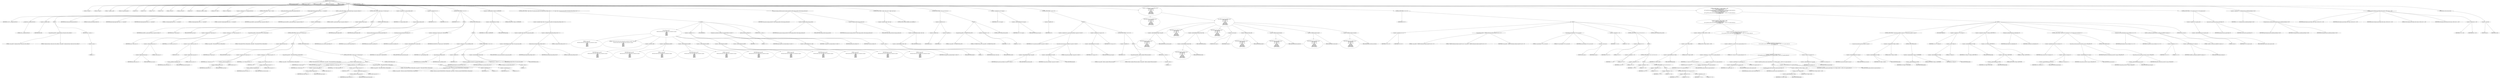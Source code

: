 digraph hostapd_notif_assoc {  
"1000115" [label = "(METHOD,hostapd_notif_assoc)" ]
"1000116" [label = "(PARAM,hostapd_data *hapd)" ]
"1000117" [label = "(PARAM,const u8 *addr)" ]
"1000118" [label = "(PARAM,const u8 *req_ies)" ]
"1000119" [label = "(PARAM,size_t req_ies_len)" ]
"1000120" [label = "(PARAM,int reassoc)" ]
"1000121" [label = "(BLOCK,,)" ]
"1000122" [label = "(LOCAL,v5: sta_info *)" ]
"1000123" [label = "(LOCAL,v6: sta_info *)" ]
"1000124" [label = "(LOCAL,v7: unsigned __int16)" ]
"1000125" [label = "(LOCAL,v8: wpa_state_machine *)" ]
"1000126" [label = "(LOCAL,v9: int)" ]
"1000127" [label = "(LOCAL,v10: int)" ]
"1000128" [label = "(LOCAL,v11: u8 *)" ]
"1000129" [label = "(LOCAL,v12: int)" ]
"1000130" [label = "(LOCAL,ie: const u8 *)" ]
"1000131" [label = "(LOCAL,iea: const u8 *)" ]
"1000132" [label = "(LOCAL,p: u8 *)" ]
"1000133" [label = "(LOCAL,elems: ieee802_11_elems)" ]
"1000134" [label = "(LOCAL,buf: u8 [ 1064 ])" ]
"1000135" [label = "(LOCAL,v19: unsigned int)" ]
"1000136" [label = "(<operator>.assignment,v19 = __readgsdword(0x14u))" ]
"1000137" [label = "(IDENTIFIER,v19,v19 = __readgsdword(0x14u))" ]
"1000138" [label = "(__readgsdword,__readgsdword(0x14u))" ]
"1000139" [label = "(LITERAL,0x14u,__readgsdword(0x14u))" ]
"1000140" [label = "(CONTROL_STRUCTURE,if ( !addr ),if ( !addr ))" ]
"1000141" [label = "(<operator>.logicalNot,!addr)" ]
"1000142" [label = "(IDENTIFIER,addr,!addr)" ]
"1000143" [label = "(BLOCK,,)" ]
"1000144" [label = "(wpa_printf,wpa_printf(2, \"hostapd_notif_assoc: Skip event with no address\"))" ]
"1000145" [label = "(LITERAL,2,wpa_printf(2, \"hostapd_notif_assoc: Skip event with no address\"))" ]
"1000146" [label = "(LITERAL,\"hostapd_notif_assoc: Skip event with no address\",wpa_printf(2, \"hostapd_notif_assoc: Skip event with no address\"))" ]
"1000147" [label = "(RETURN,return -1;,return -1;)" ]
"1000148" [label = "(<operator>.minus,-1)" ]
"1000149" [label = "(LITERAL,1,-1)" ]
"1000150" [label = "(random_add_randomness,random_add_randomness(addr, 6u))" ]
"1000151" [label = "(IDENTIFIER,addr,random_add_randomness(addr, 6u))" ]
"1000152" [label = "(LITERAL,6u,random_add_randomness(addr, 6u))" ]
"1000153" [label = "(hostapd_logger,hostapd_logger(hapd, addr, 1u, 2, \"associated\"))" ]
"1000154" [label = "(IDENTIFIER,hapd,hostapd_logger(hapd, addr, 1u, 2, \"associated\"))" ]
"1000155" [label = "(IDENTIFIER,addr,hostapd_logger(hapd, addr, 1u, 2, \"associated\"))" ]
"1000156" [label = "(LITERAL,1u,hostapd_logger(hapd, addr, 1u, 2, \"associated\"))" ]
"1000157" [label = "(LITERAL,2,hostapd_logger(hapd, addr, 1u, 2, \"associated\"))" ]
"1000158" [label = "(LITERAL,\"associated\",hostapd_logger(hapd, addr, 1u, 2, \"associated\"))" ]
"1000159" [label = "(ieee802_11_parse_elems,ieee802_11_parse_elems(req_ies, req_ies_len, &elems, 0))" ]
"1000160" [label = "(IDENTIFIER,req_ies,ieee802_11_parse_elems(req_ies, req_ies_len, &elems, 0))" ]
"1000161" [label = "(IDENTIFIER,req_ies_len,ieee802_11_parse_elems(req_ies, req_ies_len, &elems, 0))" ]
"1000162" [label = "(<operator>.addressOf,&elems)" ]
"1000163" [label = "(IDENTIFIER,elems,ieee802_11_parse_elems(req_ies, req_ies_len, &elems, 0))" ]
"1000164" [label = "(LITERAL,0,ieee802_11_parse_elems(req_ies, req_ies_len, &elems, 0))" ]
"1000165" [label = "(CONTROL_STRUCTURE,if ( elems.wps_ie ),if ( elems.wps_ie ))" ]
"1000166" [label = "(<operator>.fieldAccess,elems.wps_ie)" ]
"1000167" [label = "(IDENTIFIER,elems,if ( elems.wps_ie ))" ]
"1000168" [label = "(FIELD_IDENTIFIER,wps_ie,wps_ie)" ]
"1000169" [label = "(BLOCK,,)" ]
"1000170" [label = "(<operator>.assignment,iea = elems.wps_ie - 2)" ]
"1000171" [label = "(IDENTIFIER,iea,iea = elems.wps_ie - 2)" ]
"1000172" [label = "(<operator>.subtraction,elems.wps_ie - 2)" ]
"1000173" [label = "(<operator>.fieldAccess,elems.wps_ie)" ]
"1000174" [label = "(IDENTIFIER,elems,elems.wps_ie - 2)" ]
"1000175" [label = "(FIELD_IDENTIFIER,wps_ie,wps_ie)" ]
"1000176" [label = "(LITERAL,2,elems.wps_ie - 2)" ]
"1000177" [label = "(<operator>.assignment,p = (u8 *)(elems.wps_ie_len + 2))" ]
"1000178" [label = "(IDENTIFIER,p,p = (u8 *)(elems.wps_ie_len + 2))" ]
"1000179" [label = "(<operator>.cast,(u8 *)(elems.wps_ie_len + 2))" ]
"1000180" [label = "(UNKNOWN,u8 *,u8 *)" ]
"1000181" [label = "(<operator>.addition,elems.wps_ie_len + 2)" ]
"1000182" [label = "(<operator>.fieldAccess,elems.wps_ie_len)" ]
"1000183" [label = "(IDENTIFIER,elems,elems.wps_ie_len + 2)" ]
"1000184" [label = "(FIELD_IDENTIFIER,wps_ie_len,wps_ie_len)" ]
"1000185" [label = "(LITERAL,2,elems.wps_ie_len + 2)" ]
"1000186" [label = "(wpa_printf,wpa_printf(2, \"STA included WPS IE in (Re)AssocReq\"))" ]
"1000187" [label = "(LITERAL,2,wpa_printf(2, \"STA included WPS IE in (Re)AssocReq\"))" ]
"1000188" [label = "(LITERAL,\"STA included WPS IE in (Re)AssocReq\",wpa_printf(2, \"STA included WPS IE in (Re)AssocReq\"))" ]
"1000189" [label = "(CONTROL_STRUCTURE,else,else)" ]
"1000190" [label = "(CONTROL_STRUCTURE,if ( elems.rsn_ie ),if ( elems.rsn_ie ))" ]
"1000191" [label = "(<operator>.fieldAccess,elems.rsn_ie)" ]
"1000192" [label = "(IDENTIFIER,elems,if ( elems.rsn_ie ))" ]
"1000193" [label = "(FIELD_IDENTIFIER,rsn_ie,rsn_ie)" ]
"1000194" [label = "(BLOCK,,)" ]
"1000195" [label = "(<operator>.assignment,iea = elems.rsn_ie - 2)" ]
"1000196" [label = "(IDENTIFIER,iea,iea = elems.rsn_ie - 2)" ]
"1000197" [label = "(<operator>.subtraction,elems.rsn_ie - 2)" ]
"1000198" [label = "(<operator>.fieldAccess,elems.rsn_ie)" ]
"1000199" [label = "(IDENTIFIER,elems,elems.rsn_ie - 2)" ]
"1000200" [label = "(FIELD_IDENTIFIER,rsn_ie,rsn_ie)" ]
"1000201" [label = "(LITERAL,2,elems.rsn_ie - 2)" ]
"1000202" [label = "(<operator>.assignment,p = (u8 *)(elems.rsn_ie_len + 2))" ]
"1000203" [label = "(IDENTIFIER,p,p = (u8 *)(elems.rsn_ie_len + 2))" ]
"1000204" [label = "(<operator>.cast,(u8 *)(elems.rsn_ie_len + 2))" ]
"1000205" [label = "(UNKNOWN,u8 *,u8 *)" ]
"1000206" [label = "(<operator>.addition,elems.rsn_ie_len + 2)" ]
"1000207" [label = "(<operator>.fieldAccess,elems.rsn_ie_len)" ]
"1000208" [label = "(IDENTIFIER,elems,elems.rsn_ie_len + 2)" ]
"1000209" [label = "(FIELD_IDENTIFIER,rsn_ie_len,rsn_ie_len)" ]
"1000210" [label = "(LITERAL,2,elems.rsn_ie_len + 2)" ]
"1000211" [label = "(wpa_printf,wpa_printf(2, \"STA included RSN IE in (Re)AssocReq\"))" ]
"1000212" [label = "(LITERAL,2,wpa_printf(2, \"STA included RSN IE in (Re)AssocReq\"))" ]
"1000213" [label = "(LITERAL,\"STA included RSN IE in (Re)AssocReq\",wpa_printf(2, \"STA included RSN IE in (Re)AssocReq\"))" ]
"1000214" [label = "(CONTROL_STRUCTURE,else,else)" ]
"1000215" [label = "(CONTROL_STRUCTURE,if ( elems.wpa_ie ),if ( elems.wpa_ie ))" ]
"1000216" [label = "(<operator>.fieldAccess,elems.wpa_ie)" ]
"1000217" [label = "(IDENTIFIER,elems,if ( elems.wpa_ie ))" ]
"1000218" [label = "(FIELD_IDENTIFIER,wpa_ie,wpa_ie)" ]
"1000219" [label = "(BLOCK,,)" ]
"1000220" [label = "(<operator>.assignment,iea = elems.wpa_ie - 2)" ]
"1000221" [label = "(IDENTIFIER,iea,iea = elems.wpa_ie - 2)" ]
"1000222" [label = "(<operator>.subtraction,elems.wpa_ie - 2)" ]
"1000223" [label = "(<operator>.fieldAccess,elems.wpa_ie)" ]
"1000224" [label = "(IDENTIFIER,elems,elems.wpa_ie - 2)" ]
"1000225" [label = "(FIELD_IDENTIFIER,wpa_ie,wpa_ie)" ]
"1000226" [label = "(LITERAL,2,elems.wpa_ie - 2)" ]
"1000227" [label = "(<operator>.assignment,p = (u8 *)(elems.wpa_ie_len + 2))" ]
"1000228" [label = "(IDENTIFIER,p,p = (u8 *)(elems.wpa_ie_len + 2))" ]
"1000229" [label = "(<operator>.cast,(u8 *)(elems.wpa_ie_len + 2))" ]
"1000230" [label = "(UNKNOWN,u8 *,u8 *)" ]
"1000231" [label = "(<operator>.addition,elems.wpa_ie_len + 2)" ]
"1000232" [label = "(<operator>.fieldAccess,elems.wpa_ie_len)" ]
"1000233" [label = "(IDENTIFIER,elems,elems.wpa_ie_len + 2)" ]
"1000234" [label = "(FIELD_IDENTIFIER,wpa_ie_len,wpa_ie_len)" ]
"1000235" [label = "(LITERAL,2,elems.wpa_ie_len + 2)" ]
"1000236" [label = "(wpa_printf,wpa_printf(2, \"STA included WPA IE in (Re)AssocReq\"))" ]
"1000237" [label = "(LITERAL,2,wpa_printf(2, \"STA included WPA IE in (Re)AssocReq\"))" ]
"1000238" [label = "(LITERAL,\"STA included WPA IE in (Re)AssocReq\",wpa_printf(2, \"STA included WPA IE in (Re)AssocReq\"))" ]
"1000239" [label = "(CONTROL_STRUCTURE,else,else)" ]
"1000240" [label = "(BLOCK,,)" ]
"1000241" [label = "(wpa_printf,wpa_printf(2, \"STA did not include WPS/RSN/WPA IE in (Re)AssocReq\"))" ]
"1000242" [label = "(LITERAL,2,wpa_printf(2, \"STA did not include WPS/RSN/WPA IE in (Re)AssocReq\"))" ]
"1000243" [label = "(LITERAL,\"STA did not include WPS/RSN/WPA IE in (Re)AssocReq\",wpa_printf(2, \"STA did not include WPS/RSN/WPA IE in (Re)AssocReq\"))" ]
"1000244" [label = "(<operator>.assignment,p = 0)" ]
"1000245" [label = "(IDENTIFIER,p,p = 0)" ]
"1000246" [label = "(LITERAL,0,p = 0)" ]
"1000247" [label = "(<operator>.assignment,iea = 0)" ]
"1000248" [label = "(IDENTIFIER,iea,iea = 0)" ]
"1000249" [label = "(LITERAL,0,iea = 0)" ]
"1000250" [label = "(<operator>.assignment,v5 = ap_get_sta(hapd, addr))" ]
"1000251" [label = "(IDENTIFIER,v5,v5 = ap_get_sta(hapd, addr))" ]
"1000252" [label = "(ap_get_sta,ap_get_sta(hapd, addr))" ]
"1000253" [label = "(IDENTIFIER,hapd,ap_get_sta(hapd, addr))" ]
"1000254" [label = "(IDENTIFIER,addr,ap_get_sta(hapd, addr))" ]
"1000255" [label = "(<operator>.assignment,v6 = v5)" ]
"1000256" [label = "(IDENTIFIER,v6,v6 = v5)" ]
"1000257" [label = "(IDENTIFIER,v5,v6 = v5)" ]
"1000258" [label = "(CONTROL_STRUCTURE,if ( v5 ),if ( v5 ))" ]
"1000259" [label = "(IDENTIFIER,v5,if ( v5 ))" ]
"1000260" [label = "(BLOCK,,)" ]
"1000261" [label = "(ap_sta_no_session_timeout,ap_sta_no_session_timeout(hapd, v5))" ]
"1000262" [label = "(IDENTIFIER,hapd,ap_sta_no_session_timeout(hapd, v5))" ]
"1000263" [label = "(IDENTIFIER,v5,ap_sta_no_session_timeout(hapd, v5))" ]
"1000264" [label = "(accounting_sta_stop,accounting_sta_stop(hapd, v6))" ]
"1000265" [label = "(IDENTIFIER,hapd,accounting_sta_stop(hapd, v6))" ]
"1000266" [label = "(IDENTIFIER,v6,accounting_sta_stop(hapd, v6))" ]
"1000267" [label = "(<operator>.assignment,v6->timeout_next = STA_NULLFUNC)" ]
"1000268" [label = "(<operator>.indirectFieldAccess,v6->timeout_next)" ]
"1000269" [label = "(IDENTIFIER,v6,v6->timeout_next = STA_NULLFUNC)" ]
"1000270" [label = "(FIELD_IDENTIFIER,timeout_next,timeout_next)" ]
"1000271" [label = "(IDENTIFIER,STA_NULLFUNC,v6->timeout_next = STA_NULLFUNC)" ]
"1000272" [label = "(CONTROL_STRUCTURE,else,else)" ]
"1000273" [label = "(BLOCK,,)" ]
"1000274" [label = "(<operator>.assignment,v6 = ap_sta_add(hapd, addr))" ]
"1000275" [label = "(IDENTIFIER,v6,v6 = ap_sta_add(hapd, addr))" ]
"1000276" [label = "(ap_sta_add,ap_sta_add(hapd, addr))" ]
"1000277" [label = "(IDENTIFIER,hapd,ap_sta_add(hapd, addr))" ]
"1000278" [label = "(IDENTIFIER,addr,ap_sta_add(hapd, addr))" ]
"1000279" [label = "(CONTROL_STRUCTURE,if ( !v6 ),if ( !v6 ))" ]
"1000280" [label = "(<operator>.logicalNot,!v6)" ]
"1000281" [label = "(IDENTIFIER,v6,!v6)" ]
"1000282" [label = "(BLOCK,,)" ]
"1000283" [label = "(hostapd_drv_sta_disassoc,hostapd_drv_sta_disassoc(hapd, addr, 5))" ]
"1000284" [label = "(IDENTIFIER,hapd,hostapd_drv_sta_disassoc(hapd, addr, 5))" ]
"1000285" [label = "(IDENTIFIER,addr,hostapd_drv_sta_disassoc(hapd, addr, 5))" ]
"1000286" [label = "(LITERAL,5,hostapd_drv_sta_disassoc(hapd, addr, 5))" ]
"1000287" [label = "(RETURN,return -1;,return -1;)" ]
"1000288" [label = "(<operator>.minus,-1)" ]
"1000289" [label = "(LITERAL,1,-1)" ]
"1000290" [label = "(<operators>.assignmentAnd,v6->flags &= 0xFFFECFFF)" ]
"1000291" [label = "(<operator>.indirectFieldAccess,v6->flags)" ]
"1000292" [label = "(IDENTIFIER,v6,v6->flags &= 0xFFFECFFF)" ]
"1000293" [label = "(FIELD_IDENTIFIER,flags,flags)" ]
"1000294" [label = "(LITERAL,0xFFFECFFF,v6->flags &= 0xFFFECFFF)" ]
"1000295" [label = "(CONTROL_STRUCTURE,if ( !hapd->iface->drv_max_acl_mac_addrs && hostapd_check_acl(hapd, addr, 0) != 1 ),if ( !hapd->iface->drv_max_acl_mac_addrs && hostapd_check_acl(hapd, addr, 0) != 1 ))" ]
"1000296" [label = "(<operator>.logicalAnd,!hapd->iface->drv_max_acl_mac_addrs && hostapd_check_acl(hapd, addr, 0) != 1)" ]
"1000297" [label = "(<operator>.logicalNot,!hapd->iface->drv_max_acl_mac_addrs)" ]
"1000298" [label = "(<operator>.indirectFieldAccess,hapd->iface->drv_max_acl_mac_addrs)" ]
"1000299" [label = "(<operator>.indirectFieldAccess,hapd->iface)" ]
"1000300" [label = "(IDENTIFIER,hapd,!hapd->iface->drv_max_acl_mac_addrs)" ]
"1000301" [label = "(FIELD_IDENTIFIER,iface,iface)" ]
"1000302" [label = "(FIELD_IDENTIFIER,drv_max_acl_mac_addrs,drv_max_acl_mac_addrs)" ]
"1000303" [label = "(<operator>.notEquals,hostapd_check_acl(hapd, addr, 0) != 1)" ]
"1000304" [label = "(hostapd_check_acl,hostapd_check_acl(hapd, addr, 0))" ]
"1000305" [label = "(IDENTIFIER,hapd,hostapd_check_acl(hapd, addr, 0))" ]
"1000306" [label = "(IDENTIFIER,addr,hostapd_check_acl(hapd, addr, 0))" ]
"1000307" [label = "(LITERAL,0,hostapd_check_acl(hapd, addr, 0))" ]
"1000308" [label = "(LITERAL,1,hostapd_check_acl(hapd, addr, 0) != 1)" ]
"1000309" [label = "(BLOCK,,)" ]
"1000310" [label = "(wpa_printf,wpa_printf(\n      3,\n      \"STA %02x:%02x:%02x:%02x:%02x:%02x not allowed to connect\",\n      *addr,\n      addr[1],\n      addr[2],\n      addr[3],\n      addr[4],\n      addr[5]))" ]
"1000311" [label = "(LITERAL,3,wpa_printf(\n      3,\n      \"STA %02x:%02x:%02x:%02x:%02x:%02x not allowed to connect\",\n      *addr,\n      addr[1],\n      addr[2],\n      addr[3],\n      addr[4],\n      addr[5]))" ]
"1000312" [label = "(LITERAL,\"STA %02x:%02x:%02x:%02x:%02x:%02x not allowed to connect\",wpa_printf(\n      3,\n      \"STA %02x:%02x:%02x:%02x:%02x:%02x not allowed to connect\",\n      *addr,\n      addr[1],\n      addr[2],\n      addr[3],\n      addr[4],\n      addr[5]))" ]
"1000313" [label = "(<operator>.indirection,*addr)" ]
"1000314" [label = "(IDENTIFIER,addr,wpa_printf(\n      3,\n      \"STA %02x:%02x:%02x:%02x:%02x:%02x not allowed to connect\",\n      *addr,\n      addr[1],\n      addr[2],\n      addr[3],\n      addr[4],\n      addr[5]))" ]
"1000315" [label = "(<operator>.indirectIndexAccess,addr[1])" ]
"1000316" [label = "(IDENTIFIER,addr,wpa_printf(\n      3,\n      \"STA %02x:%02x:%02x:%02x:%02x:%02x not allowed to connect\",\n      *addr,\n      addr[1],\n      addr[2],\n      addr[3],\n      addr[4],\n      addr[5]))" ]
"1000317" [label = "(LITERAL,1,wpa_printf(\n      3,\n      \"STA %02x:%02x:%02x:%02x:%02x:%02x not allowed to connect\",\n      *addr,\n      addr[1],\n      addr[2],\n      addr[3],\n      addr[4],\n      addr[5]))" ]
"1000318" [label = "(<operator>.indirectIndexAccess,addr[2])" ]
"1000319" [label = "(IDENTIFIER,addr,wpa_printf(\n      3,\n      \"STA %02x:%02x:%02x:%02x:%02x:%02x not allowed to connect\",\n      *addr,\n      addr[1],\n      addr[2],\n      addr[3],\n      addr[4],\n      addr[5]))" ]
"1000320" [label = "(LITERAL,2,wpa_printf(\n      3,\n      \"STA %02x:%02x:%02x:%02x:%02x:%02x not allowed to connect\",\n      *addr,\n      addr[1],\n      addr[2],\n      addr[3],\n      addr[4],\n      addr[5]))" ]
"1000321" [label = "(<operator>.indirectIndexAccess,addr[3])" ]
"1000322" [label = "(IDENTIFIER,addr,wpa_printf(\n      3,\n      \"STA %02x:%02x:%02x:%02x:%02x:%02x not allowed to connect\",\n      *addr,\n      addr[1],\n      addr[2],\n      addr[3],\n      addr[4],\n      addr[5]))" ]
"1000323" [label = "(LITERAL,3,wpa_printf(\n      3,\n      \"STA %02x:%02x:%02x:%02x:%02x:%02x not allowed to connect\",\n      *addr,\n      addr[1],\n      addr[2],\n      addr[3],\n      addr[4],\n      addr[5]))" ]
"1000324" [label = "(<operator>.indirectIndexAccess,addr[4])" ]
"1000325" [label = "(IDENTIFIER,addr,wpa_printf(\n      3,\n      \"STA %02x:%02x:%02x:%02x:%02x:%02x not allowed to connect\",\n      *addr,\n      addr[1],\n      addr[2],\n      addr[3],\n      addr[4],\n      addr[5]))" ]
"1000326" [label = "(LITERAL,4,wpa_printf(\n      3,\n      \"STA %02x:%02x:%02x:%02x:%02x:%02x not allowed to connect\",\n      *addr,\n      addr[1],\n      addr[2],\n      addr[3],\n      addr[4],\n      addr[5]))" ]
"1000327" [label = "(<operator>.indirectIndexAccess,addr[5])" ]
"1000328" [label = "(IDENTIFIER,addr,wpa_printf(\n      3,\n      \"STA %02x:%02x:%02x:%02x:%02x:%02x not allowed to connect\",\n      *addr,\n      addr[1],\n      addr[2],\n      addr[3],\n      addr[4],\n      addr[5]))" ]
"1000329" [label = "(LITERAL,5,wpa_printf(\n      3,\n      \"STA %02x:%02x:%02x:%02x:%02x:%02x not allowed to connect\",\n      *addr,\n      addr[1],\n      addr[2],\n      addr[3],\n      addr[4],\n      addr[5]))" ]
"1000330" [label = "(<operator>.assignment,v7 = 1)" ]
"1000331" [label = "(IDENTIFIER,v7,v7 = 1)" ]
"1000332" [label = "(LITERAL,1,v7 = 1)" ]
"1000333" [label = "(JUMP_TARGET,fail)" ]
"1000334" [label = "(hostapd_drv_sta_disassoc,hostapd_drv_sta_disassoc(hapd, v6->addr, v7))" ]
"1000335" [label = "(IDENTIFIER,hapd,hostapd_drv_sta_disassoc(hapd, v6->addr, v7))" ]
"1000336" [label = "(<operator>.indirectFieldAccess,v6->addr)" ]
"1000337" [label = "(IDENTIFIER,v6,hostapd_drv_sta_disassoc(hapd, v6->addr, v7))" ]
"1000338" [label = "(FIELD_IDENTIFIER,addr,addr)" ]
"1000339" [label = "(IDENTIFIER,v7,hostapd_drv_sta_disassoc(hapd, v6->addr, v7))" ]
"1000340" [label = "(ap_free_sta,ap_free_sta(hapd, v6))" ]
"1000341" [label = "(IDENTIFIER,hapd,ap_free_sta(hapd, v6))" ]
"1000342" [label = "(IDENTIFIER,v6,ap_free_sta(hapd, v6))" ]
"1000343" [label = "(RETURN,return -1;,return -1;)" ]
"1000344" [label = "(<operator>.minus,-1)" ]
"1000345" [label = "(LITERAL,1,-1)" ]
"1000346" [label = "(ap_copy_sta_supp_op_classes,ap_copy_sta_supp_op_classes(v6, elems.supp_op_classes, elems.supp_op_classes_len))" ]
"1000347" [label = "(IDENTIFIER,v6,ap_copy_sta_supp_op_classes(v6, elems.supp_op_classes, elems.supp_op_classes_len))" ]
"1000348" [label = "(<operator>.fieldAccess,elems.supp_op_classes)" ]
"1000349" [label = "(IDENTIFIER,elems,ap_copy_sta_supp_op_classes(v6, elems.supp_op_classes, elems.supp_op_classes_len))" ]
"1000350" [label = "(FIELD_IDENTIFIER,supp_op_classes,supp_op_classes)" ]
"1000351" [label = "(<operator>.fieldAccess,elems.supp_op_classes_len)" ]
"1000352" [label = "(IDENTIFIER,elems,ap_copy_sta_supp_op_classes(v6, elems.supp_op_classes, elems.supp_op_classes_len))" ]
"1000353" [label = "(FIELD_IDENTIFIER,supp_op_classes_len,supp_op_classes_len)" ]
"1000354" [label = "(CONTROL_STRUCTURE,if ( !hapd->conf->wpa ),if ( !hapd->conf->wpa ))" ]
"1000355" [label = "(<operator>.logicalNot,!hapd->conf->wpa)" ]
"1000356" [label = "(<operator>.indirectFieldAccess,hapd->conf->wpa)" ]
"1000357" [label = "(<operator>.indirectFieldAccess,hapd->conf)" ]
"1000358" [label = "(IDENTIFIER,hapd,!hapd->conf->wpa)" ]
"1000359" [label = "(FIELD_IDENTIFIER,conf,conf)" ]
"1000360" [label = "(FIELD_IDENTIFIER,wpa,wpa)" ]
"1000361" [label = "(CONTROL_STRUCTURE,goto LABEL_43;,goto LABEL_43;)" ]
"1000362" [label = "(CONTROL_STRUCTURE,if ( !iea || !p ),if ( !iea || !p ))" ]
"1000363" [label = "(<operator>.logicalOr,!iea || !p)" ]
"1000364" [label = "(<operator>.logicalNot,!iea)" ]
"1000365" [label = "(IDENTIFIER,iea,!iea)" ]
"1000366" [label = "(<operator>.logicalNot,!p)" ]
"1000367" [label = "(IDENTIFIER,p,!p)" ]
"1000368" [label = "(BLOCK,,)" ]
"1000369" [label = "(wpa_printf,wpa_printf(2, \"No WPA/RSN IE from STA\"))" ]
"1000370" [label = "(LITERAL,2,wpa_printf(2, \"No WPA/RSN IE from STA\"))" ]
"1000371" [label = "(LITERAL,\"No WPA/RSN IE from STA\",wpa_printf(2, \"No WPA/RSN IE from STA\"))" ]
"1000372" [label = "(<operator>.assignment,v7 = 13)" ]
"1000373" [label = "(IDENTIFIER,v7,v7 = 13)" ]
"1000374" [label = "(LITERAL,13,v7 = 13)" ]
"1000375" [label = "(CONTROL_STRUCTURE,goto fail;,goto fail;)" ]
"1000376" [label = "(<operator>.assignment,v8 = v6->wpa_sm)" ]
"1000377" [label = "(IDENTIFIER,v8,v8 = v6->wpa_sm)" ]
"1000378" [label = "(<operator>.indirectFieldAccess,v6->wpa_sm)" ]
"1000379" [label = "(IDENTIFIER,v6,v8 = v6->wpa_sm)" ]
"1000380" [label = "(FIELD_IDENTIFIER,wpa_sm,wpa_sm)" ]
"1000381" [label = "(CONTROL_STRUCTURE,if ( !v8 ),if ( !v8 ))" ]
"1000382" [label = "(<operator>.logicalNot,!v8)" ]
"1000383" [label = "(IDENTIFIER,v8,!v8)" ]
"1000384" [label = "(BLOCK,,)" ]
"1000385" [label = "(<operator>.assignment,v8 = wpa_auth_sta_init(hapd->wpa_auth, v6->addr, 0))" ]
"1000386" [label = "(IDENTIFIER,v8,v8 = wpa_auth_sta_init(hapd->wpa_auth, v6->addr, 0))" ]
"1000387" [label = "(wpa_auth_sta_init,wpa_auth_sta_init(hapd->wpa_auth, v6->addr, 0))" ]
"1000388" [label = "(<operator>.indirectFieldAccess,hapd->wpa_auth)" ]
"1000389" [label = "(IDENTIFIER,hapd,wpa_auth_sta_init(hapd->wpa_auth, v6->addr, 0))" ]
"1000390" [label = "(FIELD_IDENTIFIER,wpa_auth,wpa_auth)" ]
"1000391" [label = "(<operator>.indirectFieldAccess,v6->addr)" ]
"1000392" [label = "(IDENTIFIER,v6,wpa_auth_sta_init(hapd->wpa_auth, v6->addr, 0))" ]
"1000393" [label = "(FIELD_IDENTIFIER,addr,addr)" ]
"1000394" [label = "(LITERAL,0,wpa_auth_sta_init(hapd->wpa_auth, v6->addr, 0))" ]
"1000395" [label = "(<operator>.assignment,v6->wpa_sm = v8)" ]
"1000396" [label = "(<operator>.indirectFieldAccess,v6->wpa_sm)" ]
"1000397" [label = "(IDENTIFIER,v6,v6->wpa_sm = v8)" ]
"1000398" [label = "(FIELD_IDENTIFIER,wpa_sm,wpa_sm)" ]
"1000399" [label = "(IDENTIFIER,v8,v6->wpa_sm = v8)" ]
"1000400" [label = "(CONTROL_STRUCTURE,if ( !v8 ),if ( !v8 ))" ]
"1000401" [label = "(<operator>.logicalNot,!v8)" ]
"1000402" [label = "(IDENTIFIER,v8,!v8)" ]
"1000403" [label = "(BLOCK,,)" ]
"1000404" [label = "(wpa_printf,wpa_printf(5, \"Failed to initialize WPA state machine\"))" ]
"1000405" [label = "(LITERAL,5,wpa_printf(5, \"Failed to initialize WPA state machine\"))" ]
"1000406" [label = "(LITERAL,\"Failed to initialize WPA state machine\",wpa_printf(5, \"Failed to initialize WPA state machine\"))" ]
"1000407" [label = "(RETURN,return -1;,return -1;)" ]
"1000408" [label = "(<operator>.minus,-1)" ]
"1000409" [label = "(LITERAL,1,-1)" ]
"1000410" [label = "(<operator>.assignment,v9 = wpa_validate_wpa_ie(\n         hapd->wpa_auth,\n         v8,\n         hapd->iface->freq,\n         iea,\n         (size_t)p,\n         elems.mdie,\n         elems.mdie_len,\n         elems.owe_dh,\n         elems.owe_dh_len))" ]
"1000411" [label = "(IDENTIFIER,v9,v9 = wpa_validate_wpa_ie(\n         hapd->wpa_auth,\n         v8,\n         hapd->iface->freq,\n         iea,\n         (size_t)p,\n         elems.mdie,\n         elems.mdie_len,\n         elems.owe_dh,\n         elems.owe_dh_len))" ]
"1000412" [label = "(wpa_validate_wpa_ie,wpa_validate_wpa_ie(\n         hapd->wpa_auth,\n         v8,\n         hapd->iface->freq,\n         iea,\n         (size_t)p,\n         elems.mdie,\n         elems.mdie_len,\n         elems.owe_dh,\n         elems.owe_dh_len))" ]
"1000413" [label = "(<operator>.indirectFieldAccess,hapd->wpa_auth)" ]
"1000414" [label = "(IDENTIFIER,hapd,wpa_validate_wpa_ie(\n         hapd->wpa_auth,\n         v8,\n         hapd->iface->freq,\n         iea,\n         (size_t)p,\n         elems.mdie,\n         elems.mdie_len,\n         elems.owe_dh,\n         elems.owe_dh_len))" ]
"1000415" [label = "(FIELD_IDENTIFIER,wpa_auth,wpa_auth)" ]
"1000416" [label = "(IDENTIFIER,v8,wpa_validate_wpa_ie(\n         hapd->wpa_auth,\n         v8,\n         hapd->iface->freq,\n         iea,\n         (size_t)p,\n         elems.mdie,\n         elems.mdie_len,\n         elems.owe_dh,\n         elems.owe_dh_len))" ]
"1000417" [label = "(<operator>.indirectFieldAccess,hapd->iface->freq)" ]
"1000418" [label = "(<operator>.indirectFieldAccess,hapd->iface)" ]
"1000419" [label = "(IDENTIFIER,hapd,wpa_validate_wpa_ie(\n         hapd->wpa_auth,\n         v8,\n         hapd->iface->freq,\n         iea,\n         (size_t)p,\n         elems.mdie,\n         elems.mdie_len,\n         elems.owe_dh,\n         elems.owe_dh_len))" ]
"1000420" [label = "(FIELD_IDENTIFIER,iface,iface)" ]
"1000421" [label = "(FIELD_IDENTIFIER,freq,freq)" ]
"1000422" [label = "(IDENTIFIER,iea,wpa_validate_wpa_ie(\n         hapd->wpa_auth,\n         v8,\n         hapd->iface->freq,\n         iea,\n         (size_t)p,\n         elems.mdie,\n         elems.mdie_len,\n         elems.owe_dh,\n         elems.owe_dh_len))" ]
"1000423" [label = "(<operator>.cast,(size_t)p)" ]
"1000424" [label = "(UNKNOWN,size_t,size_t)" ]
"1000425" [label = "(IDENTIFIER,p,(size_t)p)" ]
"1000426" [label = "(<operator>.fieldAccess,elems.mdie)" ]
"1000427" [label = "(IDENTIFIER,elems,wpa_validate_wpa_ie(\n         hapd->wpa_auth,\n         v8,\n         hapd->iface->freq,\n         iea,\n         (size_t)p,\n         elems.mdie,\n         elems.mdie_len,\n         elems.owe_dh,\n         elems.owe_dh_len))" ]
"1000428" [label = "(FIELD_IDENTIFIER,mdie,mdie)" ]
"1000429" [label = "(<operator>.fieldAccess,elems.mdie_len)" ]
"1000430" [label = "(IDENTIFIER,elems,wpa_validate_wpa_ie(\n         hapd->wpa_auth,\n         v8,\n         hapd->iface->freq,\n         iea,\n         (size_t)p,\n         elems.mdie,\n         elems.mdie_len,\n         elems.owe_dh,\n         elems.owe_dh_len))" ]
"1000431" [label = "(FIELD_IDENTIFIER,mdie_len,mdie_len)" ]
"1000432" [label = "(<operator>.fieldAccess,elems.owe_dh)" ]
"1000433" [label = "(IDENTIFIER,elems,wpa_validate_wpa_ie(\n         hapd->wpa_auth,\n         v8,\n         hapd->iface->freq,\n         iea,\n         (size_t)p,\n         elems.mdie,\n         elems.mdie_len,\n         elems.owe_dh,\n         elems.owe_dh_len))" ]
"1000434" [label = "(FIELD_IDENTIFIER,owe_dh,owe_dh)" ]
"1000435" [label = "(<operator>.fieldAccess,elems.owe_dh_len)" ]
"1000436" [label = "(IDENTIFIER,elems,wpa_validate_wpa_ie(\n         hapd->wpa_auth,\n         v8,\n         hapd->iface->freq,\n         iea,\n         (size_t)p,\n         elems.mdie,\n         elems.mdie_len,\n         elems.owe_dh,\n         elems.owe_dh_len))" ]
"1000437" [label = "(FIELD_IDENTIFIER,owe_dh_len,owe_dh_len)" ]
"1000438" [label = "(CONTROL_STRUCTURE,if ( v9 ),if ( v9 ))" ]
"1000439" [label = "(IDENTIFIER,v9,if ( v9 ))" ]
"1000440" [label = "(BLOCK,,)" ]
"1000441" [label = "(<operator>.assignment,v10 = v9)" ]
"1000442" [label = "(IDENTIFIER,v10,v10 = v9)" ]
"1000443" [label = "(IDENTIFIER,v9,v10 = v9)" ]
"1000444" [label = "(wpa_printf,wpa_printf(2, \"WPA/RSN information element rejected? (res %u)\", v9))" ]
"1000445" [label = "(LITERAL,2,wpa_printf(2, \"WPA/RSN information element rejected? (res %u)\", v9))" ]
"1000446" [label = "(LITERAL,\"WPA/RSN information element rejected? (res %u)\",wpa_printf(2, \"WPA/RSN information element rejected? (res %u)\", v9))" ]
"1000447" [label = "(IDENTIFIER,v9,wpa_printf(2, \"WPA/RSN information element rejected? (res %u)\", v9))" ]
"1000448" [label = "(wpa_hexdump,wpa_hexdump(2, \"IE\", iea, (size_t)p))" ]
"1000449" [label = "(LITERAL,2,wpa_hexdump(2, \"IE\", iea, (size_t)p))" ]
"1000450" [label = "(LITERAL,\"IE\",wpa_hexdump(2, \"IE\", iea, (size_t)p))" ]
"1000451" [label = "(IDENTIFIER,iea,wpa_hexdump(2, \"IE\", iea, (size_t)p))" ]
"1000452" [label = "(<operator>.cast,(size_t)p)" ]
"1000453" [label = "(UNKNOWN,size_t,size_t)" ]
"1000454" [label = "(IDENTIFIER,p,(size_t)p)" ]
"1000455" [label = "(<operator>.assignment,v7 = 18)" ]
"1000456" [label = "(IDENTIFIER,v7,v7 = 18)" ]
"1000457" [label = "(LITERAL,18,v7 = 18)" ]
"1000458" [label = "(CONTROL_STRUCTURE,if ( v10 != 2 ),if ( v10 != 2 ))" ]
"1000459" [label = "(<operator>.notEquals,v10 != 2)" ]
"1000460" [label = "(IDENTIFIER,v10,v10 != 2)" ]
"1000461" [label = "(LITERAL,2,v10 != 2)" ]
"1000462" [label = "(BLOCK,,)" ]
"1000463" [label = "(<operator>.assignment,v7 = 19)" ]
"1000464" [label = "(IDENTIFIER,v7,v7 = 19)" ]
"1000465" [label = "(LITERAL,19,v7 = 19)" ]
"1000466" [label = "(CONTROL_STRUCTURE,if ( v10 != 3 ),if ( v10 != 3 ))" ]
"1000467" [label = "(<operator>.notEquals,v10 != 3)" ]
"1000468" [label = "(IDENTIFIER,v10,v10 != 3)" ]
"1000469" [label = "(LITERAL,3,v10 != 3)" ]
"1000470" [label = "(BLOCK,,)" ]
"1000471" [label = "(<operator>.assignment,v7 = 20)" ]
"1000472" [label = "(IDENTIFIER,v7,v7 = 20)" ]
"1000473" [label = "(LITERAL,20,v7 = 20)" ]
"1000474" [label = "(CONTROL_STRUCTURE,if ( v10 != 4 ),if ( v10 != 4 ))" ]
"1000475" [label = "(<operator>.notEquals,v10 != 4)" ]
"1000476" [label = "(IDENTIFIER,v10,v10 != 4)" ]
"1000477" [label = "(LITERAL,4,v10 != 4)" ]
"1000478" [label = "(BLOCK,,)" ]
"1000479" [label = "(<operator>.assignment,v7 = 24)" ]
"1000480" [label = "(IDENTIFIER,v7,v7 = 24)" ]
"1000481" [label = "(LITERAL,24,v7 = 24)" ]
"1000482" [label = "(CONTROL_STRUCTURE,if ( v10 != 8 ),if ( v10 != 8 ))" ]
"1000483" [label = "(<operator>.notEquals,v10 != 8)" ]
"1000484" [label = "(IDENTIFIER,v10,v10 != 8)" ]
"1000485" [label = "(LITERAL,8,v10 != 8)" ]
"1000486" [label = "(<operator>.assignment,v7 = 13)" ]
"1000487" [label = "(IDENTIFIER,v7,v7 = 13)" ]
"1000488" [label = "(LITERAL,13,v7 = 13)" ]
"1000489" [label = "(CONTROL_STRUCTURE,goto fail;,goto fail;)" ]
"1000490" [label = "(CONTROL_STRUCTURE,if ( (v6->flags & 0x402) != 1026\n    || (ie = (const u8 *)v6->sa_query_timed_out) != 0\n    || v6->sa_query_count > 0\n    && ((ap_check_sa_query_timeout(hapd, v6), (v6->flags & 0x402) != 1026) || v6->sa_query_timed_out)\n    || v6->auth_alg == 2 ),if ( (v6->flags & 0x402) != 1026\n    || (ie = (const u8 *)v6->sa_query_timed_out) != 0\n    || v6->sa_query_count > 0\n    && ((ap_check_sa_query_timeout(hapd, v6), (v6->flags & 0x402) != 1026) || v6->sa_query_timed_out)\n    || v6->auth_alg == 2 ))" ]
"1000491" [label = "(<operator>.logicalOr,(v6->flags & 0x402) != 1026\n    || (ie = (const u8 *)v6->sa_query_timed_out) != 0\n    || v6->sa_query_count > 0\n    && ((ap_check_sa_query_timeout(hapd, v6), (v6->flags & 0x402) != 1026) || v6->sa_query_timed_out)\n    || v6->auth_alg == 2)" ]
"1000492" [label = "(<operator>.notEquals,(v6->flags & 0x402) != 1026)" ]
"1000493" [label = "(<operator>.and,v6->flags & 0x402)" ]
"1000494" [label = "(<operator>.indirectFieldAccess,v6->flags)" ]
"1000495" [label = "(IDENTIFIER,v6,v6->flags & 0x402)" ]
"1000496" [label = "(FIELD_IDENTIFIER,flags,flags)" ]
"1000497" [label = "(LITERAL,0x402,v6->flags & 0x402)" ]
"1000498" [label = "(LITERAL,1026,(v6->flags & 0x402) != 1026)" ]
"1000499" [label = "(<operator>.logicalOr,(ie = (const u8 *)v6->sa_query_timed_out) != 0\n    || v6->sa_query_count > 0\n    && ((ap_check_sa_query_timeout(hapd, v6), (v6->flags & 0x402) != 1026) || v6->sa_query_timed_out)\n    || v6->auth_alg == 2)" ]
"1000500" [label = "(<operator>.notEquals,(ie = (const u8 *)v6->sa_query_timed_out) != 0)" ]
"1000501" [label = "(<operator>.assignment,ie = (const u8 *)v6->sa_query_timed_out)" ]
"1000502" [label = "(IDENTIFIER,ie,ie = (const u8 *)v6->sa_query_timed_out)" ]
"1000503" [label = "(<operator>.cast,(const u8 *)v6->sa_query_timed_out)" ]
"1000504" [label = "(UNKNOWN,const u8 *,const u8 *)" ]
"1000505" [label = "(<operator>.indirectFieldAccess,v6->sa_query_timed_out)" ]
"1000506" [label = "(IDENTIFIER,v6,(const u8 *)v6->sa_query_timed_out)" ]
"1000507" [label = "(FIELD_IDENTIFIER,sa_query_timed_out,sa_query_timed_out)" ]
"1000508" [label = "(LITERAL,0,(ie = (const u8 *)v6->sa_query_timed_out) != 0)" ]
"1000509" [label = "(<operator>.logicalOr,v6->sa_query_count > 0\n    && ((ap_check_sa_query_timeout(hapd, v6), (v6->flags & 0x402) != 1026) || v6->sa_query_timed_out)\n    || v6->auth_alg == 2)" ]
"1000510" [label = "(<operator>.logicalAnd,v6->sa_query_count > 0\n    && ((ap_check_sa_query_timeout(hapd, v6), (v6->flags & 0x402) != 1026) || v6->sa_query_timed_out))" ]
"1000511" [label = "(<operator>.greaterThan,v6->sa_query_count > 0)" ]
"1000512" [label = "(<operator>.indirectFieldAccess,v6->sa_query_count)" ]
"1000513" [label = "(IDENTIFIER,v6,v6->sa_query_count > 0)" ]
"1000514" [label = "(FIELD_IDENTIFIER,sa_query_count,sa_query_count)" ]
"1000515" [label = "(LITERAL,0,v6->sa_query_count > 0)" ]
"1000516" [label = "(<operator>.logicalOr,(ap_check_sa_query_timeout(hapd, v6), (v6->flags & 0x402) != 1026) || v6->sa_query_timed_out)" ]
"1000517" [label = "(BLOCK,,)" ]
"1000518" [label = "(ap_check_sa_query_timeout,ap_check_sa_query_timeout(hapd, v6))" ]
"1000519" [label = "(IDENTIFIER,hapd,ap_check_sa_query_timeout(hapd, v6))" ]
"1000520" [label = "(IDENTIFIER,v6,ap_check_sa_query_timeout(hapd, v6))" ]
"1000521" [label = "(<operator>.notEquals,(v6->flags & 0x402) != 1026)" ]
"1000522" [label = "(<operator>.and,v6->flags & 0x402)" ]
"1000523" [label = "(<operator>.indirectFieldAccess,v6->flags)" ]
"1000524" [label = "(IDENTIFIER,v6,v6->flags & 0x402)" ]
"1000525" [label = "(FIELD_IDENTIFIER,flags,flags)" ]
"1000526" [label = "(LITERAL,0x402,v6->flags & 0x402)" ]
"1000527" [label = "(LITERAL,1026,(v6->flags & 0x402) != 1026)" ]
"1000528" [label = "(<operator>.indirectFieldAccess,v6->sa_query_timed_out)" ]
"1000529" [label = "(IDENTIFIER,v6,(ap_check_sa_query_timeout(hapd, v6), (v6->flags & 0x402) != 1026) || v6->sa_query_timed_out)" ]
"1000530" [label = "(FIELD_IDENTIFIER,sa_query_timed_out,sa_query_timed_out)" ]
"1000531" [label = "(<operator>.equals,v6->auth_alg == 2)" ]
"1000532" [label = "(<operator>.indirectFieldAccess,v6->auth_alg)" ]
"1000533" [label = "(IDENTIFIER,v6,v6->auth_alg == 2)" ]
"1000534" [label = "(FIELD_IDENTIFIER,auth_alg,auth_alg)" ]
"1000535" [label = "(LITERAL,2,v6->auth_alg == 2)" ]
"1000536" [label = "(BLOCK,,)" ]
"1000537" [label = "(CONTROL_STRUCTURE,if ( wpa_auth_uses_mfp(v6->wpa_sm) ),if ( wpa_auth_uses_mfp(v6->wpa_sm) ))" ]
"1000538" [label = "(wpa_auth_uses_mfp,wpa_auth_uses_mfp(v6->wpa_sm))" ]
"1000539" [label = "(<operator>.indirectFieldAccess,v6->wpa_sm)" ]
"1000540" [label = "(IDENTIFIER,v6,wpa_auth_uses_mfp(v6->wpa_sm))" ]
"1000541" [label = "(FIELD_IDENTIFIER,wpa_sm,wpa_sm)" ]
"1000542" [label = "(<operators>.assignmentOr,v6->flags |= 0x400u)" ]
"1000543" [label = "(<operator>.indirectFieldAccess,v6->flags)" ]
"1000544" [label = "(IDENTIFIER,v6,v6->flags |= 0x400u)" ]
"1000545" [label = "(FIELD_IDENTIFIER,flags,flags)" ]
"1000546" [label = "(LITERAL,0x400u,v6->flags |= 0x400u)" ]
"1000547" [label = "(CONTROL_STRUCTURE,else,else)" ]
"1000548" [label = "(<operators>.assignmentAnd,v6->flags &= 0xFFFFFBFF)" ]
"1000549" [label = "(<operator>.indirectFieldAccess,v6->flags)" ]
"1000550" [label = "(IDENTIFIER,v6,v6->flags &= 0xFFFFFBFF)" ]
"1000551" [label = "(FIELD_IDENTIFIER,flags,flags)" ]
"1000552" [label = "(LITERAL,0xFFFFFBFF,v6->flags &= 0xFFFFFBFF)" ]
"1000553" [label = "(JUMP_TARGET,LABEL_43)" ]
"1000554" [label = "(<operator>.assignment,v12 = v6->flags & 2)" ]
"1000555" [label = "(IDENTIFIER,v12,v12 = v6->flags & 2)" ]
"1000556" [label = "(<operator>.and,v6->flags & 2)" ]
"1000557" [label = "(<operator>.indirectFieldAccess,v6->flags)" ]
"1000558" [label = "(IDENTIFIER,v6,v6->flags & 2)" ]
"1000559" [label = "(FIELD_IDENTIFIER,flags,flags)" ]
"1000560" [label = "(LITERAL,2,v6->flags & 2)" ]
"1000561" [label = "(<operator>.assignment,v6->flags = v6->flags & 0xFFF7FFFF | 3)" ]
"1000562" [label = "(<operator>.indirectFieldAccess,v6->flags)" ]
"1000563" [label = "(IDENTIFIER,v6,v6->flags = v6->flags & 0xFFF7FFFF | 3)" ]
"1000564" [label = "(FIELD_IDENTIFIER,flags,flags)" ]
"1000565" [label = "(<operator>.or,v6->flags & 0xFFF7FFFF | 3)" ]
"1000566" [label = "(<operator>.and,v6->flags & 0xFFF7FFFF)" ]
"1000567" [label = "(<operator>.indirectFieldAccess,v6->flags)" ]
"1000568" [label = "(IDENTIFIER,v6,v6->flags & 0xFFF7FFFF)" ]
"1000569" [label = "(FIELD_IDENTIFIER,flags,flags)" ]
"1000570" [label = "(LITERAL,0xFFF7FFFF,v6->flags & 0xFFF7FFFF)" ]
"1000571" [label = "(LITERAL,3,v6->flags & 0xFFF7FFFF | 3)" ]
"1000572" [label = "(hostapd_set_sta_flags,hostapd_set_sta_flags(hapd, v6))" ]
"1000573" [label = "(IDENTIFIER,hapd,hostapd_set_sta_flags(hapd, v6))" ]
"1000574" [label = "(IDENTIFIER,v6,hostapd_set_sta_flags(hapd, v6))" ]
"1000575" [label = "(CONTROL_STRUCTURE,if ( reassoc && v6->auth_alg == 2 ),if ( reassoc && v6->auth_alg == 2 ))" ]
"1000576" [label = "(<operator>.logicalAnd,reassoc && v6->auth_alg == 2)" ]
"1000577" [label = "(IDENTIFIER,reassoc,reassoc && v6->auth_alg == 2)" ]
"1000578" [label = "(<operator>.equals,v6->auth_alg == 2)" ]
"1000579" [label = "(<operator>.indirectFieldAccess,v6->auth_alg)" ]
"1000580" [label = "(IDENTIFIER,v6,v6->auth_alg == 2)" ]
"1000581" [label = "(FIELD_IDENTIFIER,auth_alg,auth_alg)" ]
"1000582" [label = "(LITERAL,2,v6->auth_alg == 2)" ]
"1000583" [label = "(wpa_auth_sm_event,wpa_auth_sm_event(v6->wpa_sm, WPA_ASSOC_FT))" ]
"1000584" [label = "(<operator>.indirectFieldAccess,v6->wpa_sm)" ]
"1000585" [label = "(IDENTIFIER,v6,wpa_auth_sm_event(v6->wpa_sm, WPA_ASSOC_FT))" ]
"1000586" [label = "(FIELD_IDENTIFIER,wpa_sm,wpa_sm)" ]
"1000587" [label = "(IDENTIFIER,WPA_ASSOC_FT,wpa_auth_sm_event(v6->wpa_sm, WPA_ASSOC_FT))" ]
"1000588" [label = "(CONTROL_STRUCTURE,else,else)" ]
"1000589" [label = "(wpa_auth_sm_event,wpa_auth_sm_event(v6->wpa_sm, WPA_ASSOC))" ]
"1000590" [label = "(<operator>.indirectFieldAccess,v6->wpa_sm)" ]
"1000591" [label = "(IDENTIFIER,v6,wpa_auth_sm_event(v6->wpa_sm, WPA_ASSOC))" ]
"1000592" [label = "(FIELD_IDENTIFIER,wpa_sm,wpa_sm)" ]
"1000593" [label = "(IDENTIFIER,WPA_ASSOC,wpa_auth_sm_event(v6->wpa_sm, WPA_ASSOC))" ]
"1000594" [label = "(hostapd_new_assoc_sta,hostapd_new_assoc_sta(hapd, v6, v12 != 0))" ]
"1000595" [label = "(IDENTIFIER,hapd,hostapd_new_assoc_sta(hapd, v6, v12 != 0))" ]
"1000596" [label = "(IDENTIFIER,v6,hostapd_new_assoc_sta(hapd, v6, v12 != 0))" ]
"1000597" [label = "(<operator>.notEquals,v12 != 0)" ]
"1000598" [label = "(IDENTIFIER,v12,v12 != 0)" ]
"1000599" [label = "(LITERAL,0,v12 != 0)" ]
"1000600" [label = "(ieee802_1x_notify_port_enabled,ieee802_1x_notify_port_enabled(v6->eapol_sm, 1))" ]
"1000601" [label = "(<operator>.indirectFieldAccess,v6->eapol_sm)" ]
"1000602" [label = "(IDENTIFIER,v6,ieee802_1x_notify_port_enabled(v6->eapol_sm, 1))" ]
"1000603" [label = "(FIELD_IDENTIFIER,eapol_sm,eapol_sm)" ]
"1000604" [label = "(LITERAL,1,ieee802_1x_notify_port_enabled(v6->eapol_sm, 1))" ]
"1000605" [label = "(RETURN,return 0;,return 0;)" ]
"1000606" [label = "(LITERAL,0,return 0;)" ]
"1000607" [label = "(CONTROL_STRUCTURE,if ( !v6->sa_query_count ),if ( !v6->sa_query_count ))" ]
"1000608" [label = "(<operator>.logicalNot,!v6->sa_query_count)" ]
"1000609" [label = "(<operator>.indirectFieldAccess,v6->sa_query_count)" ]
"1000610" [label = "(IDENTIFIER,v6,!v6->sa_query_count)" ]
"1000611" [label = "(FIELD_IDENTIFIER,sa_query_count,sa_query_count)" ]
"1000612" [label = "(ap_sta_start_sa_query,ap_sta_start_sa_query(hapd, v6))" ]
"1000613" [label = "(IDENTIFIER,hapd,ap_sta_start_sa_query(hapd, v6))" ]
"1000614" [label = "(IDENTIFIER,v6,ap_sta_start_sa_query(hapd, v6))" ]
"1000615" [label = "(<operator>.assignment,v11 = hostapd_eid_assoc_comeback_time(hapd, v6, buf))" ]
"1000616" [label = "(IDENTIFIER,v11,v11 = hostapd_eid_assoc_comeback_time(hapd, v6, buf))" ]
"1000617" [label = "(hostapd_eid_assoc_comeback_time,hostapd_eid_assoc_comeback_time(hapd, v6, buf))" ]
"1000618" [label = "(IDENTIFIER,hapd,hostapd_eid_assoc_comeback_time(hapd, v6, buf))" ]
"1000619" [label = "(IDENTIFIER,v6,hostapd_eid_assoc_comeback_time(hapd, v6, buf))" ]
"1000620" [label = "(IDENTIFIER,buf,hostapd_eid_assoc_comeback_time(hapd, v6, buf))" ]
"1000621" [label = "(hostapd_sta_assoc,hostapd_sta_assoc(hapd, addr, reassoc, 0x1Eu, buf, v11 - buf))" ]
"1000622" [label = "(IDENTIFIER,hapd,hostapd_sta_assoc(hapd, addr, reassoc, 0x1Eu, buf, v11 - buf))" ]
"1000623" [label = "(IDENTIFIER,addr,hostapd_sta_assoc(hapd, addr, reassoc, 0x1Eu, buf, v11 - buf))" ]
"1000624" [label = "(IDENTIFIER,reassoc,hostapd_sta_assoc(hapd, addr, reassoc, 0x1Eu, buf, v11 - buf))" ]
"1000625" [label = "(LITERAL,0x1Eu,hostapd_sta_assoc(hapd, addr, reassoc, 0x1Eu, buf, v11 - buf))" ]
"1000626" [label = "(IDENTIFIER,buf,hostapd_sta_assoc(hapd, addr, reassoc, 0x1Eu, buf, v11 - buf))" ]
"1000627" [label = "(<operator>.subtraction,v11 - buf)" ]
"1000628" [label = "(IDENTIFIER,v11,v11 - buf)" ]
"1000629" [label = "(IDENTIFIER,buf,v11 - buf)" ]
"1000630" [label = "(RETURN,return (int)ie;,return (int)ie;)" ]
"1000631" [label = "(<operator>.cast,(int)ie)" ]
"1000632" [label = "(UNKNOWN,int,int)" ]
"1000633" [label = "(IDENTIFIER,ie,(int)ie)" ]
"1000634" [label = "(METHOD_RETURN,int __cdecl)" ]
  "1000115" -> "1000116" 
  "1000115" -> "1000117" 
  "1000115" -> "1000118" 
  "1000115" -> "1000119" 
  "1000115" -> "1000120" 
  "1000115" -> "1000121" 
  "1000115" -> "1000634" 
  "1000121" -> "1000122" 
  "1000121" -> "1000123" 
  "1000121" -> "1000124" 
  "1000121" -> "1000125" 
  "1000121" -> "1000126" 
  "1000121" -> "1000127" 
  "1000121" -> "1000128" 
  "1000121" -> "1000129" 
  "1000121" -> "1000130" 
  "1000121" -> "1000131" 
  "1000121" -> "1000132" 
  "1000121" -> "1000133" 
  "1000121" -> "1000134" 
  "1000121" -> "1000135" 
  "1000121" -> "1000136" 
  "1000121" -> "1000140" 
  "1000121" -> "1000150" 
  "1000121" -> "1000153" 
  "1000121" -> "1000159" 
  "1000121" -> "1000165" 
  "1000121" -> "1000250" 
  "1000121" -> "1000255" 
  "1000121" -> "1000258" 
  "1000121" -> "1000290" 
  "1000121" -> "1000295" 
  "1000121" -> "1000346" 
  "1000121" -> "1000354" 
  "1000121" -> "1000362" 
  "1000121" -> "1000376" 
  "1000121" -> "1000381" 
  "1000121" -> "1000410" 
  "1000121" -> "1000438" 
  "1000121" -> "1000490" 
  "1000121" -> "1000607" 
  "1000121" -> "1000615" 
  "1000121" -> "1000621" 
  "1000121" -> "1000630" 
  "1000136" -> "1000137" 
  "1000136" -> "1000138" 
  "1000138" -> "1000139" 
  "1000140" -> "1000141" 
  "1000140" -> "1000143" 
  "1000141" -> "1000142" 
  "1000143" -> "1000144" 
  "1000143" -> "1000147" 
  "1000144" -> "1000145" 
  "1000144" -> "1000146" 
  "1000147" -> "1000148" 
  "1000148" -> "1000149" 
  "1000150" -> "1000151" 
  "1000150" -> "1000152" 
  "1000153" -> "1000154" 
  "1000153" -> "1000155" 
  "1000153" -> "1000156" 
  "1000153" -> "1000157" 
  "1000153" -> "1000158" 
  "1000159" -> "1000160" 
  "1000159" -> "1000161" 
  "1000159" -> "1000162" 
  "1000159" -> "1000164" 
  "1000162" -> "1000163" 
  "1000165" -> "1000166" 
  "1000165" -> "1000169" 
  "1000165" -> "1000189" 
  "1000166" -> "1000167" 
  "1000166" -> "1000168" 
  "1000169" -> "1000170" 
  "1000169" -> "1000177" 
  "1000169" -> "1000186" 
  "1000170" -> "1000171" 
  "1000170" -> "1000172" 
  "1000172" -> "1000173" 
  "1000172" -> "1000176" 
  "1000173" -> "1000174" 
  "1000173" -> "1000175" 
  "1000177" -> "1000178" 
  "1000177" -> "1000179" 
  "1000179" -> "1000180" 
  "1000179" -> "1000181" 
  "1000181" -> "1000182" 
  "1000181" -> "1000185" 
  "1000182" -> "1000183" 
  "1000182" -> "1000184" 
  "1000186" -> "1000187" 
  "1000186" -> "1000188" 
  "1000189" -> "1000190" 
  "1000190" -> "1000191" 
  "1000190" -> "1000194" 
  "1000190" -> "1000214" 
  "1000191" -> "1000192" 
  "1000191" -> "1000193" 
  "1000194" -> "1000195" 
  "1000194" -> "1000202" 
  "1000194" -> "1000211" 
  "1000195" -> "1000196" 
  "1000195" -> "1000197" 
  "1000197" -> "1000198" 
  "1000197" -> "1000201" 
  "1000198" -> "1000199" 
  "1000198" -> "1000200" 
  "1000202" -> "1000203" 
  "1000202" -> "1000204" 
  "1000204" -> "1000205" 
  "1000204" -> "1000206" 
  "1000206" -> "1000207" 
  "1000206" -> "1000210" 
  "1000207" -> "1000208" 
  "1000207" -> "1000209" 
  "1000211" -> "1000212" 
  "1000211" -> "1000213" 
  "1000214" -> "1000215" 
  "1000215" -> "1000216" 
  "1000215" -> "1000219" 
  "1000215" -> "1000239" 
  "1000216" -> "1000217" 
  "1000216" -> "1000218" 
  "1000219" -> "1000220" 
  "1000219" -> "1000227" 
  "1000219" -> "1000236" 
  "1000220" -> "1000221" 
  "1000220" -> "1000222" 
  "1000222" -> "1000223" 
  "1000222" -> "1000226" 
  "1000223" -> "1000224" 
  "1000223" -> "1000225" 
  "1000227" -> "1000228" 
  "1000227" -> "1000229" 
  "1000229" -> "1000230" 
  "1000229" -> "1000231" 
  "1000231" -> "1000232" 
  "1000231" -> "1000235" 
  "1000232" -> "1000233" 
  "1000232" -> "1000234" 
  "1000236" -> "1000237" 
  "1000236" -> "1000238" 
  "1000239" -> "1000240" 
  "1000240" -> "1000241" 
  "1000240" -> "1000244" 
  "1000240" -> "1000247" 
  "1000241" -> "1000242" 
  "1000241" -> "1000243" 
  "1000244" -> "1000245" 
  "1000244" -> "1000246" 
  "1000247" -> "1000248" 
  "1000247" -> "1000249" 
  "1000250" -> "1000251" 
  "1000250" -> "1000252" 
  "1000252" -> "1000253" 
  "1000252" -> "1000254" 
  "1000255" -> "1000256" 
  "1000255" -> "1000257" 
  "1000258" -> "1000259" 
  "1000258" -> "1000260" 
  "1000258" -> "1000272" 
  "1000260" -> "1000261" 
  "1000260" -> "1000264" 
  "1000260" -> "1000267" 
  "1000261" -> "1000262" 
  "1000261" -> "1000263" 
  "1000264" -> "1000265" 
  "1000264" -> "1000266" 
  "1000267" -> "1000268" 
  "1000267" -> "1000271" 
  "1000268" -> "1000269" 
  "1000268" -> "1000270" 
  "1000272" -> "1000273" 
  "1000273" -> "1000274" 
  "1000273" -> "1000279" 
  "1000274" -> "1000275" 
  "1000274" -> "1000276" 
  "1000276" -> "1000277" 
  "1000276" -> "1000278" 
  "1000279" -> "1000280" 
  "1000279" -> "1000282" 
  "1000280" -> "1000281" 
  "1000282" -> "1000283" 
  "1000282" -> "1000287" 
  "1000283" -> "1000284" 
  "1000283" -> "1000285" 
  "1000283" -> "1000286" 
  "1000287" -> "1000288" 
  "1000288" -> "1000289" 
  "1000290" -> "1000291" 
  "1000290" -> "1000294" 
  "1000291" -> "1000292" 
  "1000291" -> "1000293" 
  "1000295" -> "1000296" 
  "1000295" -> "1000309" 
  "1000296" -> "1000297" 
  "1000296" -> "1000303" 
  "1000297" -> "1000298" 
  "1000298" -> "1000299" 
  "1000298" -> "1000302" 
  "1000299" -> "1000300" 
  "1000299" -> "1000301" 
  "1000303" -> "1000304" 
  "1000303" -> "1000308" 
  "1000304" -> "1000305" 
  "1000304" -> "1000306" 
  "1000304" -> "1000307" 
  "1000309" -> "1000310" 
  "1000309" -> "1000330" 
  "1000309" -> "1000333" 
  "1000309" -> "1000334" 
  "1000309" -> "1000340" 
  "1000309" -> "1000343" 
  "1000310" -> "1000311" 
  "1000310" -> "1000312" 
  "1000310" -> "1000313" 
  "1000310" -> "1000315" 
  "1000310" -> "1000318" 
  "1000310" -> "1000321" 
  "1000310" -> "1000324" 
  "1000310" -> "1000327" 
  "1000313" -> "1000314" 
  "1000315" -> "1000316" 
  "1000315" -> "1000317" 
  "1000318" -> "1000319" 
  "1000318" -> "1000320" 
  "1000321" -> "1000322" 
  "1000321" -> "1000323" 
  "1000324" -> "1000325" 
  "1000324" -> "1000326" 
  "1000327" -> "1000328" 
  "1000327" -> "1000329" 
  "1000330" -> "1000331" 
  "1000330" -> "1000332" 
  "1000334" -> "1000335" 
  "1000334" -> "1000336" 
  "1000334" -> "1000339" 
  "1000336" -> "1000337" 
  "1000336" -> "1000338" 
  "1000340" -> "1000341" 
  "1000340" -> "1000342" 
  "1000343" -> "1000344" 
  "1000344" -> "1000345" 
  "1000346" -> "1000347" 
  "1000346" -> "1000348" 
  "1000346" -> "1000351" 
  "1000348" -> "1000349" 
  "1000348" -> "1000350" 
  "1000351" -> "1000352" 
  "1000351" -> "1000353" 
  "1000354" -> "1000355" 
  "1000354" -> "1000361" 
  "1000355" -> "1000356" 
  "1000356" -> "1000357" 
  "1000356" -> "1000360" 
  "1000357" -> "1000358" 
  "1000357" -> "1000359" 
  "1000362" -> "1000363" 
  "1000362" -> "1000368" 
  "1000363" -> "1000364" 
  "1000363" -> "1000366" 
  "1000364" -> "1000365" 
  "1000366" -> "1000367" 
  "1000368" -> "1000369" 
  "1000368" -> "1000372" 
  "1000368" -> "1000375" 
  "1000369" -> "1000370" 
  "1000369" -> "1000371" 
  "1000372" -> "1000373" 
  "1000372" -> "1000374" 
  "1000376" -> "1000377" 
  "1000376" -> "1000378" 
  "1000378" -> "1000379" 
  "1000378" -> "1000380" 
  "1000381" -> "1000382" 
  "1000381" -> "1000384" 
  "1000382" -> "1000383" 
  "1000384" -> "1000385" 
  "1000384" -> "1000395" 
  "1000384" -> "1000400" 
  "1000385" -> "1000386" 
  "1000385" -> "1000387" 
  "1000387" -> "1000388" 
  "1000387" -> "1000391" 
  "1000387" -> "1000394" 
  "1000388" -> "1000389" 
  "1000388" -> "1000390" 
  "1000391" -> "1000392" 
  "1000391" -> "1000393" 
  "1000395" -> "1000396" 
  "1000395" -> "1000399" 
  "1000396" -> "1000397" 
  "1000396" -> "1000398" 
  "1000400" -> "1000401" 
  "1000400" -> "1000403" 
  "1000401" -> "1000402" 
  "1000403" -> "1000404" 
  "1000403" -> "1000407" 
  "1000404" -> "1000405" 
  "1000404" -> "1000406" 
  "1000407" -> "1000408" 
  "1000408" -> "1000409" 
  "1000410" -> "1000411" 
  "1000410" -> "1000412" 
  "1000412" -> "1000413" 
  "1000412" -> "1000416" 
  "1000412" -> "1000417" 
  "1000412" -> "1000422" 
  "1000412" -> "1000423" 
  "1000412" -> "1000426" 
  "1000412" -> "1000429" 
  "1000412" -> "1000432" 
  "1000412" -> "1000435" 
  "1000413" -> "1000414" 
  "1000413" -> "1000415" 
  "1000417" -> "1000418" 
  "1000417" -> "1000421" 
  "1000418" -> "1000419" 
  "1000418" -> "1000420" 
  "1000423" -> "1000424" 
  "1000423" -> "1000425" 
  "1000426" -> "1000427" 
  "1000426" -> "1000428" 
  "1000429" -> "1000430" 
  "1000429" -> "1000431" 
  "1000432" -> "1000433" 
  "1000432" -> "1000434" 
  "1000435" -> "1000436" 
  "1000435" -> "1000437" 
  "1000438" -> "1000439" 
  "1000438" -> "1000440" 
  "1000440" -> "1000441" 
  "1000440" -> "1000444" 
  "1000440" -> "1000448" 
  "1000440" -> "1000455" 
  "1000440" -> "1000458" 
  "1000440" -> "1000489" 
  "1000441" -> "1000442" 
  "1000441" -> "1000443" 
  "1000444" -> "1000445" 
  "1000444" -> "1000446" 
  "1000444" -> "1000447" 
  "1000448" -> "1000449" 
  "1000448" -> "1000450" 
  "1000448" -> "1000451" 
  "1000448" -> "1000452" 
  "1000452" -> "1000453" 
  "1000452" -> "1000454" 
  "1000455" -> "1000456" 
  "1000455" -> "1000457" 
  "1000458" -> "1000459" 
  "1000458" -> "1000462" 
  "1000459" -> "1000460" 
  "1000459" -> "1000461" 
  "1000462" -> "1000463" 
  "1000462" -> "1000466" 
  "1000463" -> "1000464" 
  "1000463" -> "1000465" 
  "1000466" -> "1000467" 
  "1000466" -> "1000470" 
  "1000467" -> "1000468" 
  "1000467" -> "1000469" 
  "1000470" -> "1000471" 
  "1000470" -> "1000474" 
  "1000471" -> "1000472" 
  "1000471" -> "1000473" 
  "1000474" -> "1000475" 
  "1000474" -> "1000478" 
  "1000475" -> "1000476" 
  "1000475" -> "1000477" 
  "1000478" -> "1000479" 
  "1000478" -> "1000482" 
  "1000479" -> "1000480" 
  "1000479" -> "1000481" 
  "1000482" -> "1000483" 
  "1000482" -> "1000486" 
  "1000483" -> "1000484" 
  "1000483" -> "1000485" 
  "1000486" -> "1000487" 
  "1000486" -> "1000488" 
  "1000490" -> "1000491" 
  "1000490" -> "1000536" 
  "1000491" -> "1000492" 
  "1000491" -> "1000499" 
  "1000492" -> "1000493" 
  "1000492" -> "1000498" 
  "1000493" -> "1000494" 
  "1000493" -> "1000497" 
  "1000494" -> "1000495" 
  "1000494" -> "1000496" 
  "1000499" -> "1000500" 
  "1000499" -> "1000509" 
  "1000500" -> "1000501" 
  "1000500" -> "1000508" 
  "1000501" -> "1000502" 
  "1000501" -> "1000503" 
  "1000503" -> "1000504" 
  "1000503" -> "1000505" 
  "1000505" -> "1000506" 
  "1000505" -> "1000507" 
  "1000509" -> "1000510" 
  "1000509" -> "1000531" 
  "1000510" -> "1000511" 
  "1000510" -> "1000516" 
  "1000511" -> "1000512" 
  "1000511" -> "1000515" 
  "1000512" -> "1000513" 
  "1000512" -> "1000514" 
  "1000516" -> "1000517" 
  "1000516" -> "1000528" 
  "1000517" -> "1000518" 
  "1000517" -> "1000521" 
  "1000518" -> "1000519" 
  "1000518" -> "1000520" 
  "1000521" -> "1000522" 
  "1000521" -> "1000527" 
  "1000522" -> "1000523" 
  "1000522" -> "1000526" 
  "1000523" -> "1000524" 
  "1000523" -> "1000525" 
  "1000528" -> "1000529" 
  "1000528" -> "1000530" 
  "1000531" -> "1000532" 
  "1000531" -> "1000535" 
  "1000532" -> "1000533" 
  "1000532" -> "1000534" 
  "1000536" -> "1000537" 
  "1000536" -> "1000553" 
  "1000536" -> "1000554" 
  "1000536" -> "1000561" 
  "1000536" -> "1000572" 
  "1000536" -> "1000575" 
  "1000536" -> "1000594" 
  "1000536" -> "1000600" 
  "1000536" -> "1000605" 
  "1000537" -> "1000538" 
  "1000537" -> "1000542" 
  "1000537" -> "1000547" 
  "1000538" -> "1000539" 
  "1000539" -> "1000540" 
  "1000539" -> "1000541" 
  "1000542" -> "1000543" 
  "1000542" -> "1000546" 
  "1000543" -> "1000544" 
  "1000543" -> "1000545" 
  "1000547" -> "1000548" 
  "1000548" -> "1000549" 
  "1000548" -> "1000552" 
  "1000549" -> "1000550" 
  "1000549" -> "1000551" 
  "1000554" -> "1000555" 
  "1000554" -> "1000556" 
  "1000556" -> "1000557" 
  "1000556" -> "1000560" 
  "1000557" -> "1000558" 
  "1000557" -> "1000559" 
  "1000561" -> "1000562" 
  "1000561" -> "1000565" 
  "1000562" -> "1000563" 
  "1000562" -> "1000564" 
  "1000565" -> "1000566" 
  "1000565" -> "1000571" 
  "1000566" -> "1000567" 
  "1000566" -> "1000570" 
  "1000567" -> "1000568" 
  "1000567" -> "1000569" 
  "1000572" -> "1000573" 
  "1000572" -> "1000574" 
  "1000575" -> "1000576" 
  "1000575" -> "1000583" 
  "1000575" -> "1000588" 
  "1000576" -> "1000577" 
  "1000576" -> "1000578" 
  "1000578" -> "1000579" 
  "1000578" -> "1000582" 
  "1000579" -> "1000580" 
  "1000579" -> "1000581" 
  "1000583" -> "1000584" 
  "1000583" -> "1000587" 
  "1000584" -> "1000585" 
  "1000584" -> "1000586" 
  "1000588" -> "1000589" 
  "1000589" -> "1000590" 
  "1000589" -> "1000593" 
  "1000590" -> "1000591" 
  "1000590" -> "1000592" 
  "1000594" -> "1000595" 
  "1000594" -> "1000596" 
  "1000594" -> "1000597" 
  "1000597" -> "1000598" 
  "1000597" -> "1000599" 
  "1000600" -> "1000601" 
  "1000600" -> "1000604" 
  "1000601" -> "1000602" 
  "1000601" -> "1000603" 
  "1000605" -> "1000606" 
  "1000607" -> "1000608" 
  "1000607" -> "1000612" 
  "1000608" -> "1000609" 
  "1000609" -> "1000610" 
  "1000609" -> "1000611" 
  "1000612" -> "1000613" 
  "1000612" -> "1000614" 
  "1000615" -> "1000616" 
  "1000615" -> "1000617" 
  "1000617" -> "1000618" 
  "1000617" -> "1000619" 
  "1000617" -> "1000620" 
  "1000621" -> "1000622" 
  "1000621" -> "1000623" 
  "1000621" -> "1000624" 
  "1000621" -> "1000625" 
  "1000621" -> "1000626" 
  "1000621" -> "1000627" 
  "1000627" -> "1000628" 
  "1000627" -> "1000629" 
  "1000630" -> "1000631" 
  "1000631" -> "1000632" 
  "1000631" -> "1000633" 
}
